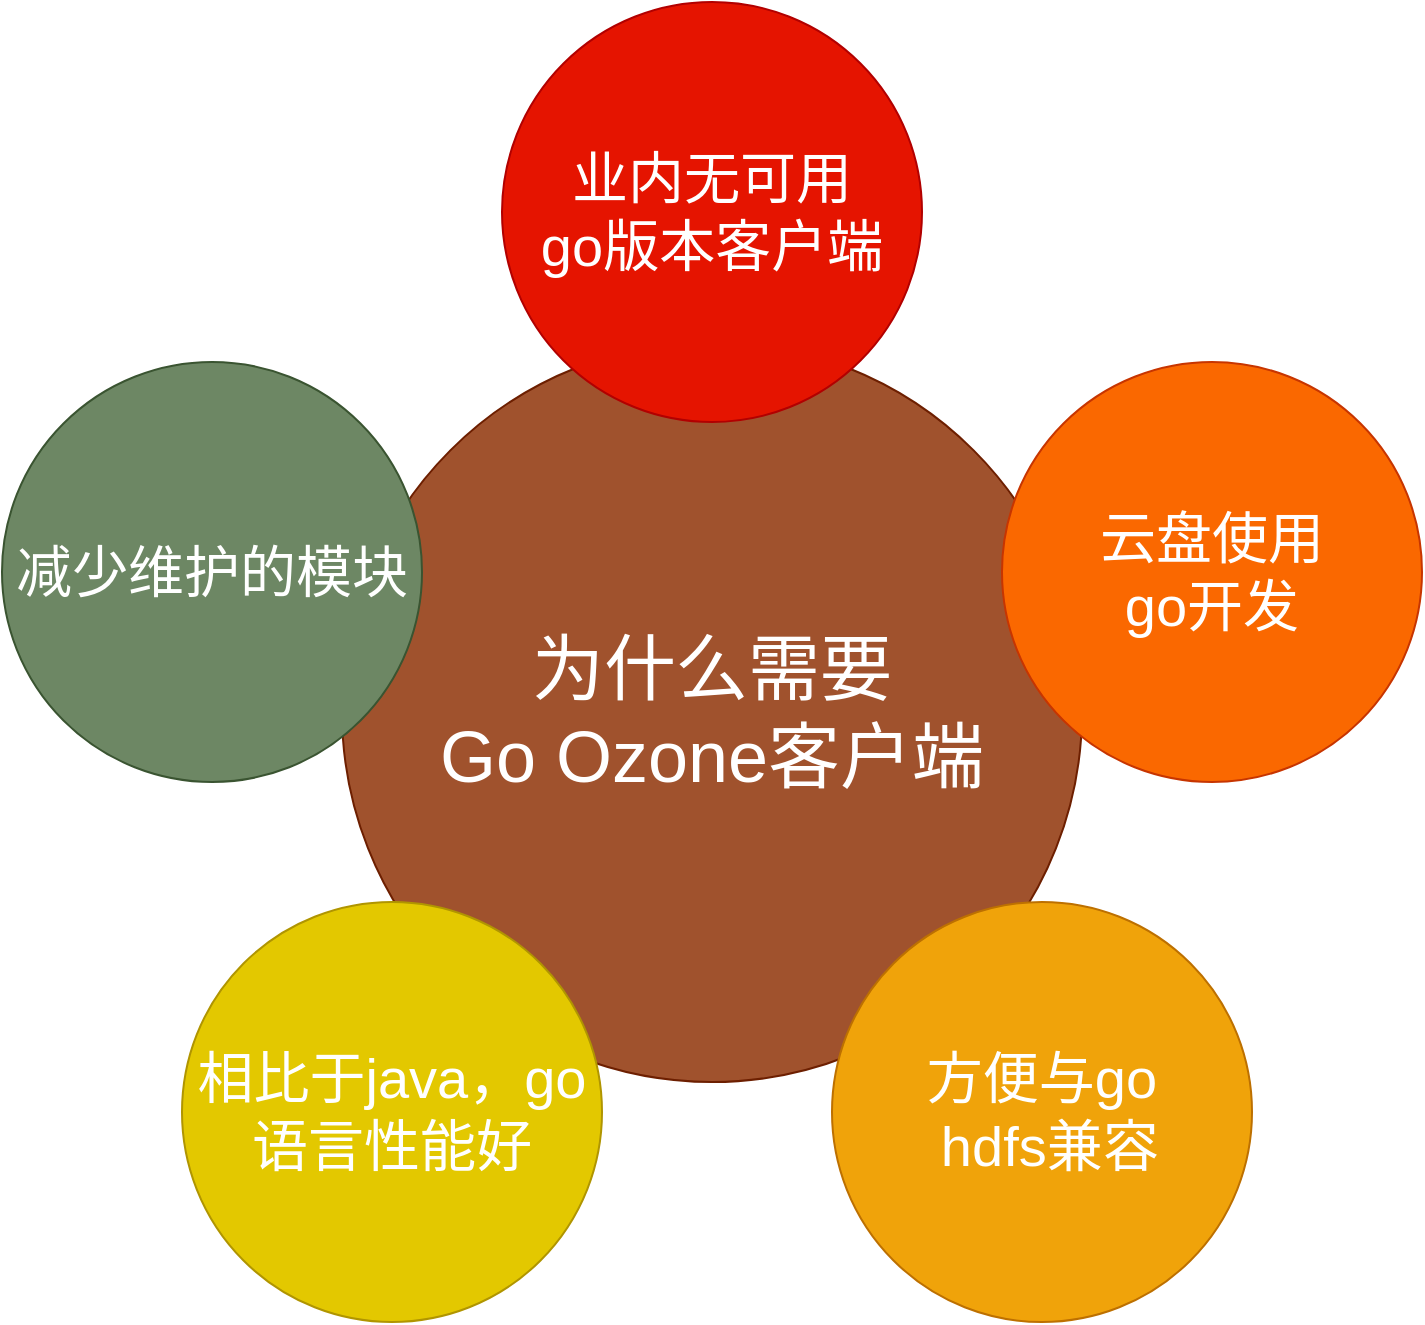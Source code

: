 <mxfile version="14.4.8" type="github">
  <diagram id="07fea595-8f29-1299-0266-81d95cde20df" name="Page-1">
    <mxGraphModel dx="1577" dy="31" grid="1" gridSize="10" guides="1" tooltips="1" connect="1" arrows="1" fold="1" page="1" pageScale="1" pageWidth="1169" pageHeight="827" background="none" math="0" shadow="0">
      <root>
        <mxCell id="0" />
        <mxCell id="1" parent="0" />
        <mxCell id="jTvALQWRv7avRCUGCPY--657" value="&lt;font style=&quot;font-size: 36px&quot;&gt;为什么需要&lt;br&gt;Go Ozone客户端&lt;/font&gt;" style="ellipse;whiteSpace=wrap;html=1;aspect=fixed;fillColor=#a0522d;strokeColor=#6D1F00;fontSize=28;fontColor=#ffffff;" vertex="1" parent="1">
          <mxGeometry x="380" y="1120" width="370" height="370" as="geometry" />
        </mxCell>
        <mxCell id="jTvALQWRv7avRCUGCPY--658" value="云盘使用&lt;br&gt;go开发" style="ellipse;whiteSpace=wrap;html=1;aspect=fixed;fillColor=#fa6800;fontSize=28;strokeColor=#C73500;fontColor=#ffffff;" vertex="1" parent="1">
          <mxGeometry x="710" y="1130" width="210" height="210" as="geometry" />
        </mxCell>
        <mxCell id="jTvALQWRv7avRCUGCPY--659" value="方便与go&lt;br&gt;&amp;nbsp;hdfs兼容" style="ellipse;whiteSpace=wrap;html=1;aspect=fixed;fillColor=#f0a30a;fontSize=28;strokeColor=#BD7000;fontColor=#ffffff;" vertex="1" parent="1">
          <mxGeometry x="625" y="1400" width="210" height="210" as="geometry" />
        </mxCell>
        <mxCell id="jTvALQWRv7avRCUGCPY--660" value="减少维护的模块" style="ellipse;whiteSpace=wrap;html=1;aspect=fixed;fillColor=#6d8764;fontSize=28;strokeColor=#3A5431;fontColor=#ffffff;" vertex="1" parent="1">
          <mxGeometry x="210" y="1130" width="210" height="210" as="geometry" />
        </mxCell>
        <mxCell id="jTvALQWRv7avRCUGCPY--661" value="相比于java，go语言性能好" style="ellipse;whiteSpace=wrap;html=1;aspect=fixed;fillColor=#e3c800;fontSize=28;strokeColor=#B09500;fontColor=#ffffff;" vertex="1" parent="1">
          <mxGeometry x="300" y="1400" width="210" height="210" as="geometry" />
        </mxCell>
        <mxCell id="jTvALQWRv7avRCUGCPY--662" value="业内无可用&lt;br&gt;go版本客户端" style="ellipse;whiteSpace=wrap;html=1;aspect=fixed;fillColor=#e51400;fontSize=28;strokeColor=#B20000;fontColor=#ffffff;" vertex="1" parent="1">
          <mxGeometry x="460" y="950" width="210" height="210" as="geometry" />
        </mxCell>
      </root>
    </mxGraphModel>
  </diagram>
</mxfile>
